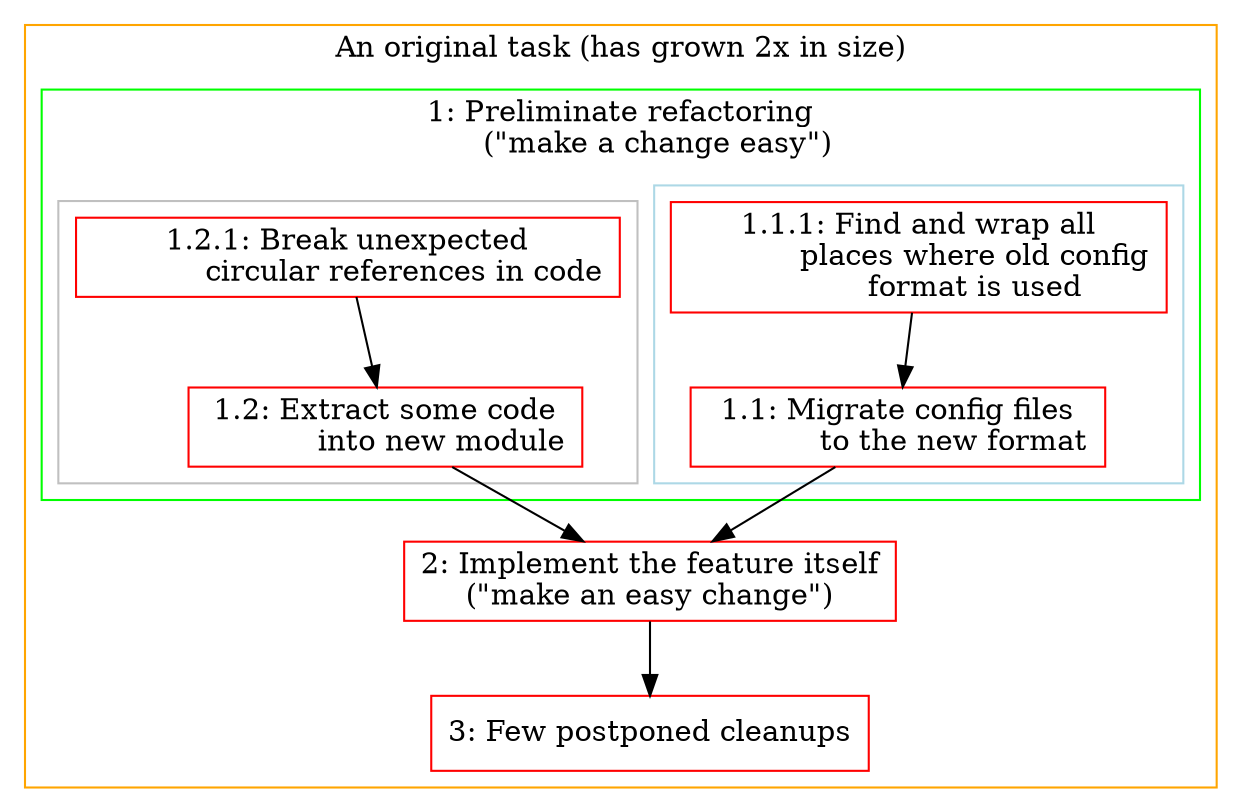 digraph g {
node [shape=box, color=red];
edge [color=black];
subgraph cluster_0 {
    color=orange;
    label = "An original task (has grown 2x in size)";
    subgraph cluster_1 {
        color = green;
        label="1: Preliminate refactoring
        (&quot;make a change easy&quot;)";

        subgraph cluster_2 {
            label = "";
            color = lightblue;
            6 [label="1.1: Migrate config files
            to the new format"];
            7 [label="1.1.1: Find and wrap all
            places where old config
            format is used"];
            7 -> 6;
        }

        subgraph cluster_3 {
            color = grey;
            label = "";
            5 [label="1.2: Extract some code
            into new module"];
            8 [label="1.2.1: Break unexpected
            circular references in code"];
            8 -> 5;
        }
    }
3 [label="2: Implement the feature itself
(&quot;make an easy change&quot;)"];
4 [label="3: Few postponed cleanups"];
3 -> 4;
5 -> 3;
6 -> 3;
}
}
